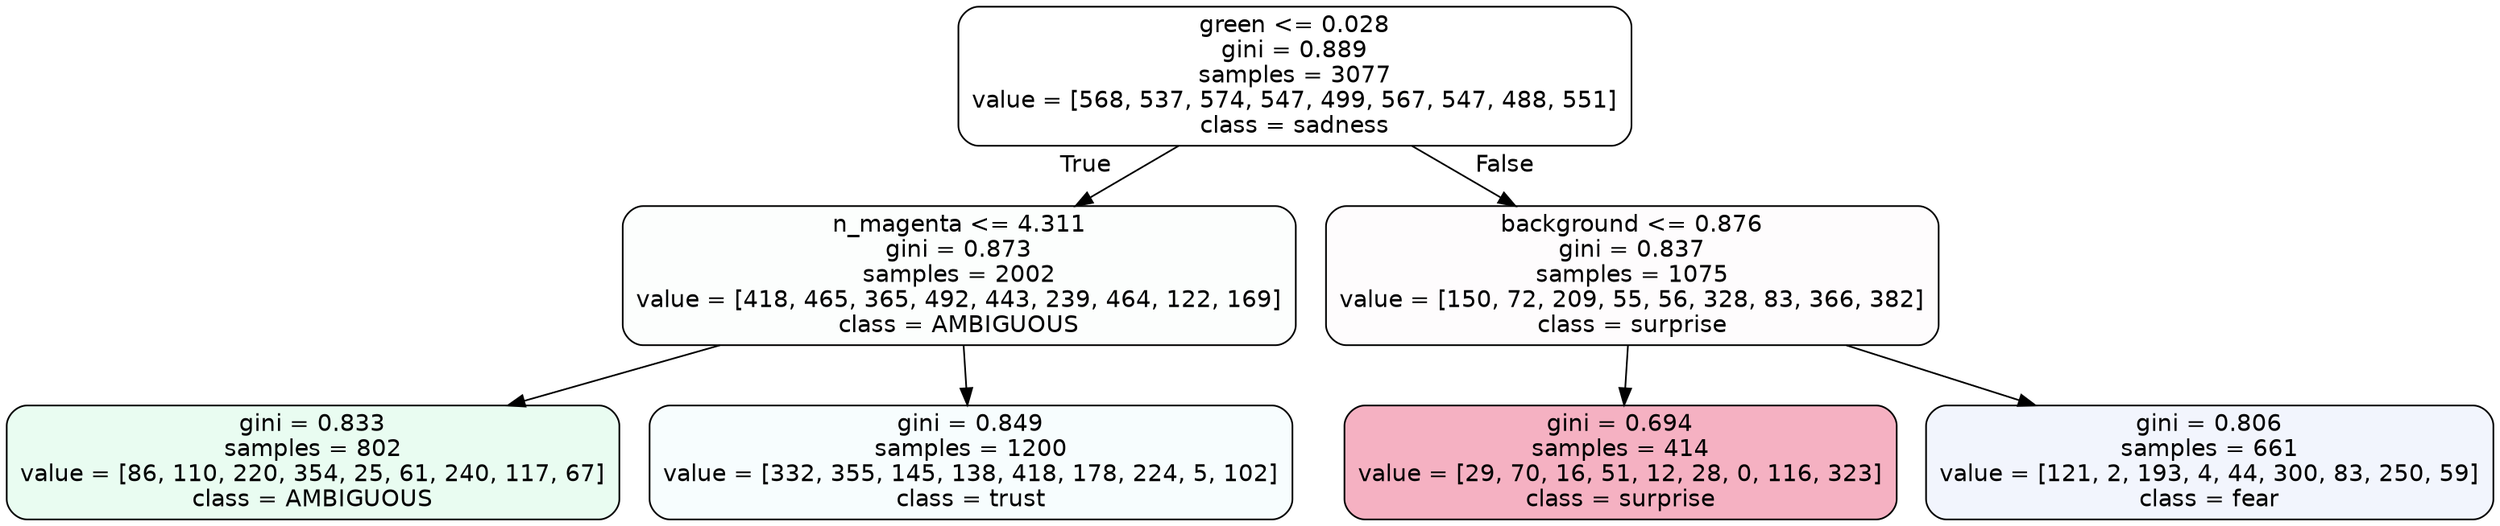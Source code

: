 digraph Tree {
node [shape=box, style="filled, rounded", color="black", fontname=helvetica] ;
edge [fontname=helvetica] ;
0 [label="green <= 0.028\ngini = 0.889\nsamples = 3077\nvalue = [568, 537, 574, 547, 499, 567, 547, 488, 551]\nclass = sadness", fillcolor="#64e53900"] ;
1 [label="n_magenta <= 4.311\ngini = 0.873\nsamples = 2002\nvalue = [418, 465, 365, 492, 443, 239, 464, 122, 169]\nclass = AMBIGUOUS", fillcolor="#39e58103"] ;
0 -> 1 [labeldistance=2.5, labelangle=45, headlabel="True"] ;
2 [label="gini = 0.833\nsamples = 802\nvalue = [86, 110, 220, 354, 25, 61, 240, 117, 67]\nclass = AMBIGUOUS", fillcolor="#39e5811c"] ;
1 -> 2 ;
3 [label="gini = 0.849\nsamples = 1200\nvalue = [332, 355, 145, 138, 418, 178, 224, 5, 102]\nclass = trust", fillcolor="#39d7e50a"] ;
1 -> 3 ;
4 [label="background <= 0.876\ngini = 0.837\nsamples = 1075\nvalue = [150, 72, 209, 55, 56, 328, 83, 366, 382]\nclass = surprise", fillcolor="#e5396403"] ;
0 -> 4 [labeldistance=2.5, labelangle=-45, headlabel="False"] ;
5 [label="gini = 0.694\nsamples = 414\nvalue = [29, 70, 16, 51, 12, 28, 0, 116, 323]\nclass = surprise", fillcolor="#e5396464"] ;
4 -> 5 ;
6 [label="gini = 0.806\nsamples = 661\nvalue = [121, 2, 193, 4, 44, 300, 83, 250, 59]\nclass = fear", fillcolor="#3964e510"] ;
4 -> 6 ;
}